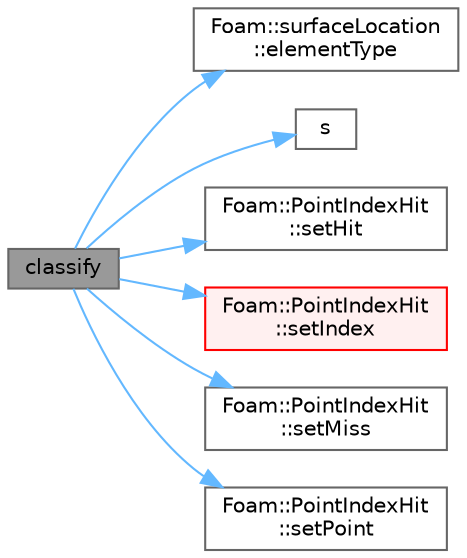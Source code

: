 digraph "classify"
{
 // LATEX_PDF_SIZE
  bgcolor="transparent";
  edge [fontname=Helvetica,fontsize=10,labelfontname=Helvetica,labelfontsize=10];
  node [fontname=Helvetica,fontsize=10,shape=box,height=0.2,width=0.4];
  rankdir="LR";
  Node1 [id="Node000001",label="classify",height=0.2,width=0.4,color="gray40", fillcolor="grey60", style="filled", fontcolor="black",tooltip=" "];
  Node1 -> Node2 [id="edge1_Node000001_Node000002",color="steelblue1",style="solid",tooltip=" "];
  Node2 [id="Node000002",label="Foam::surfaceLocation\l::elementType",height=0.2,width=0.4,color="grey40", fillcolor="white", style="filled",URL="$classFoam_1_1surfaceLocation.html#a9ad40a4337a434c492c7742c551c8969",tooltip=" "];
  Node1 -> Node3 [id="edge2_Node000001_Node000003",color="steelblue1",style="solid",tooltip=" "];
  Node3 [id="Node000003",label="s",height=0.2,width=0.4,color="grey40", fillcolor="white", style="filled",URL="$gmvOutputSpray_8H.html#abd29a68223d2d8cf69b98ba8e32a841c",tooltip=" "];
  Node1 -> Node4 [id="edge3_Node000001_Node000004",color="steelblue1",style="solid",tooltip=" "];
  Node4 [id="Node000004",label="Foam::PointIndexHit\l::setHit",height=0.2,width=0.4,color="grey40", fillcolor="white", style="filled",URL="$classFoam_1_1PointIndexHit.html#a0911b996ddbce83d474aedc062c62f4a",tooltip=" "];
  Node1 -> Node5 [id="edge4_Node000001_Node000005",color="steelblue1",style="solid",tooltip=" "];
  Node5 [id="Node000005",label="Foam::PointIndexHit\l::setIndex",height=0.2,width=0.4,color="red", fillcolor="#FFF0F0", style="filled",URL="$classFoam_1_1PointIndexHit.html#a40b05ba570eef1eb7ac555c00e8b62a4",tooltip=" "];
  Node1 -> Node7 [id="edge5_Node000001_Node000007",color="steelblue1",style="solid",tooltip=" "];
  Node7 [id="Node000007",label="Foam::PointIndexHit\l::setMiss",height=0.2,width=0.4,color="grey40", fillcolor="white", style="filled",URL="$classFoam_1_1PointIndexHit.html#a8425403739716e64a7cb1ebef21335aa",tooltip=" "];
  Node1 -> Node8 [id="edge6_Node000001_Node000008",color="steelblue1",style="solid",tooltip=" "];
  Node8 [id="Node000008",label="Foam::PointIndexHit\l::setPoint",height=0.2,width=0.4,color="grey40", fillcolor="white", style="filled",URL="$classFoam_1_1PointIndexHit.html#a772c993ce25dd88b0e6ab9d0d26ad01a",tooltip=" "];
}
